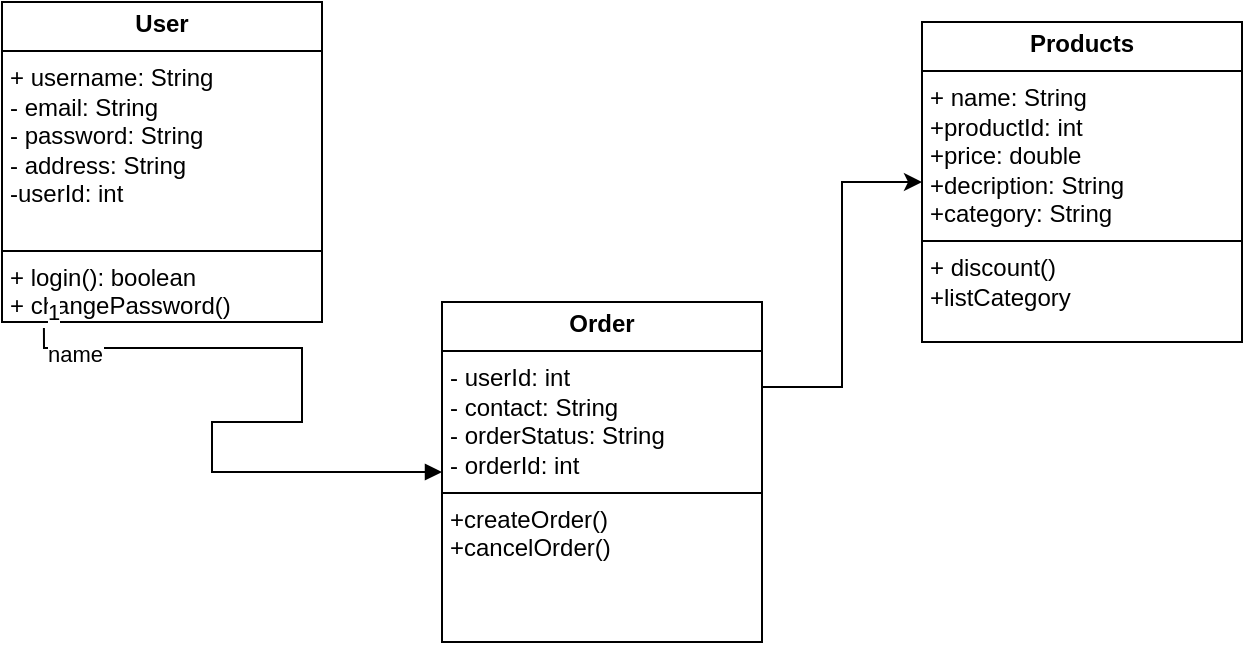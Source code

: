<mxfile version="24.8.3">
  <diagram name="Page-1" id="UjC44qmIJbVWSzFkQpuc">
    <mxGraphModel dx="880" dy="460" grid="1" gridSize="10" guides="1" tooltips="1" connect="1" arrows="1" fold="1" page="1" pageScale="1" pageWidth="850" pageHeight="1100" math="0" shadow="0">
      <root>
        <mxCell id="0" />
        <mxCell id="1" parent="0" />
        <mxCell id="q6vx3K0y2nXyt1bb3yIE-3" value="&lt;p style=&quot;margin:0px;margin-top:4px;text-align:center;&quot;&gt;&lt;b&gt;User&lt;/b&gt;&lt;/p&gt;&lt;hr size=&quot;1&quot; style=&quot;border-style:solid;&quot;&gt;&lt;p style=&quot;margin:0px;margin-left:4px;&quot;&gt;+ username: String&lt;br&gt;- email: String&lt;br&gt;- password: String&lt;/p&gt;&lt;p style=&quot;margin:0px;margin-left:4px;&quot;&gt;- address: String&lt;/p&gt;&lt;p style=&quot;margin:0px;margin-left:4px;&quot;&gt;-userId: int&lt;/p&gt;&lt;p style=&quot;margin:0px;margin-left:4px;&quot;&gt;&lt;br&gt;&lt;/p&gt;&lt;hr size=&quot;1&quot; style=&quot;border-style:solid;&quot;&gt;&lt;p style=&quot;margin:0px;margin-left:4px;&quot;&gt;+ login(): boolean&lt;/p&gt;&lt;p style=&quot;margin:0px;margin-left:4px;&quot;&gt;+ changePassword()&lt;/p&gt;&lt;p style=&quot;margin:0px;margin-left:4px;&quot;&gt;+&lt;span style=&quot;background-color: initial;&quot;&gt;paymentMethod ()&lt;/span&gt;&lt;/p&gt;" style="verticalAlign=top;align=left;overflow=fill;html=1;whiteSpace=wrap;" vertex="1" parent="1">
          <mxGeometry x="120" y="170" width="160" height="160" as="geometry" />
        </mxCell>
        <mxCell id="q6vx3K0y2nXyt1bb3yIE-4" value="&lt;p style=&quot;margin:0px;margin-top:4px;text-align:center;&quot;&gt;&lt;b&gt;Products&lt;/b&gt;&lt;/p&gt;&lt;hr size=&quot;1&quot; style=&quot;border-style:solid;&quot;&gt;&lt;p style=&quot;margin:0px;margin-left:4px;&quot;&gt;+ name: String&lt;/p&gt;&lt;p style=&quot;margin:0px;margin-left:4px;&quot;&gt;+productId: int&lt;br&gt;+price: double&lt;/p&gt;&lt;p style=&quot;margin:0px;margin-left:4px;&quot;&gt;+decription: String&lt;/p&gt;&lt;p style=&quot;margin:0px;margin-left:4px;&quot;&gt;+category: String&lt;/p&gt;&lt;hr size=&quot;1&quot; style=&quot;border-style:solid;&quot;&gt;&lt;p style=&quot;margin:0px;margin-left:4px;&quot;&gt;+ discount()&lt;/p&gt;&lt;p style=&quot;margin:0px;margin-left:4px;&quot;&gt;+listCategory&lt;/p&gt;" style="verticalAlign=top;align=left;overflow=fill;html=1;whiteSpace=wrap;" vertex="1" parent="1">
          <mxGeometry x="580" y="180" width="160" height="160" as="geometry" />
        </mxCell>
        <mxCell id="q6vx3K0y2nXyt1bb3yIE-10" style="edgeStyle=orthogonalEdgeStyle;rounded=0;orthogonalLoop=1;jettySize=auto;html=1;exitX=1;exitY=0.25;exitDx=0;exitDy=0;entryX=0;entryY=0.5;entryDx=0;entryDy=0;" edge="1" parent="1" source="q6vx3K0y2nXyt1bb3yIE-5" target="q6vx3K0y2nXyt1bb3yIE-4">
          <mxGeometry relative="1" as="geometry" />
        </mxCell>
        <mxCell id="q6vx3K0y2nXyt1bb3yIE-5" value="&lt;p style=&quot;margin:0px;margin-top:4px;text-align:center;&quot;&gt;&lt;b&gt;Order&lt;/b&gt;&lt;/p&gt;&lt;hr size=&quot;1&quot; style=&quot;border-style:solid;&quot;&gt;&lt;p style=&quot;margin:0px;margin-left:4px;&quot;&gt;- userId: int&lt;br&gt;- contact: String&lt;/p&gt;&lt;p style=&quot;margin:0px;margin-left:4px;&quot;&gt;- orderStatus: String&lt;/p&gt;&lt;p style=&quot;margin:0px;margin-left:4px;&quot;&gt;- orderId: int&lt;/p&gt;&lt;hr size=&quot;1&quot; style=&quot;border-style:solid;&quot;&gt;&lt;p style=&quot;margin:0px;margin-left:4px;&quot;&gt;+createOrder()&lt;/p&gt;&lt;p style=&quot;margin:0px;margin-left:4px;&quot;&gt;+cancelOrder()&lt;/p&gt;" style="verticalAlign=top;align=left;overflow=fill;html=1;whiteSpace=wrap;" vertex="1" parent="1">
          <mxGeometry x="340" y="320" width="160" height="170" as="geometry" />
        </mxCell>
        <mxCell id="q6vx3K0y2nXyt1bb3yIE-8" value="name" style="endArrow=block;endFill=1;html=1;edgeStyle=orthogonalEdgeStyle;align=left;verticalAlign=top;rounded=0;exitX=0.131;exitY=1.019;exitDx=0;exitDy=0;exitPerimeter=0;entryX=0;entryY=0.5;entryDx=0;entryDy=0;" edge="1" parent="1" source="q6vx3K0y2nXyt1bb3yIE-3" target="q6vx3K0y2nXyt1bb3yIE-5">
          <mxGeometry x="-1" relative="1" as="geometry">
            <mxPoint x="340" y="400" as="sourcePoint" />
            <mxPoint x="220" y="380" as="targetPoint" />
            <Array as="points">
              <mxPoint x="270" y="343" />
              <mxPoint x="270" y="380" />
              <mxPoint x="225" y="380" />
              <mxPoint x="225" y="405" />
            </Array>
          </mxGeometry>
        </mxCell>
        <mxCell id="q6vx3K0y2nXyt1bb3yIE-9" value="1" style="edgeLabel;resizable=0;html=1;align=left;verticalAlign=bottom;" connectable="0" vertex="1" parent="q6vx3K0y2nXyt1bb3yIE-8">
          <mxGeometry x="-1" relative="1" as="geometry" />
        </mxCell>
      </root>
    </mxGraphModel>
  </diagram>
</mxfile>
